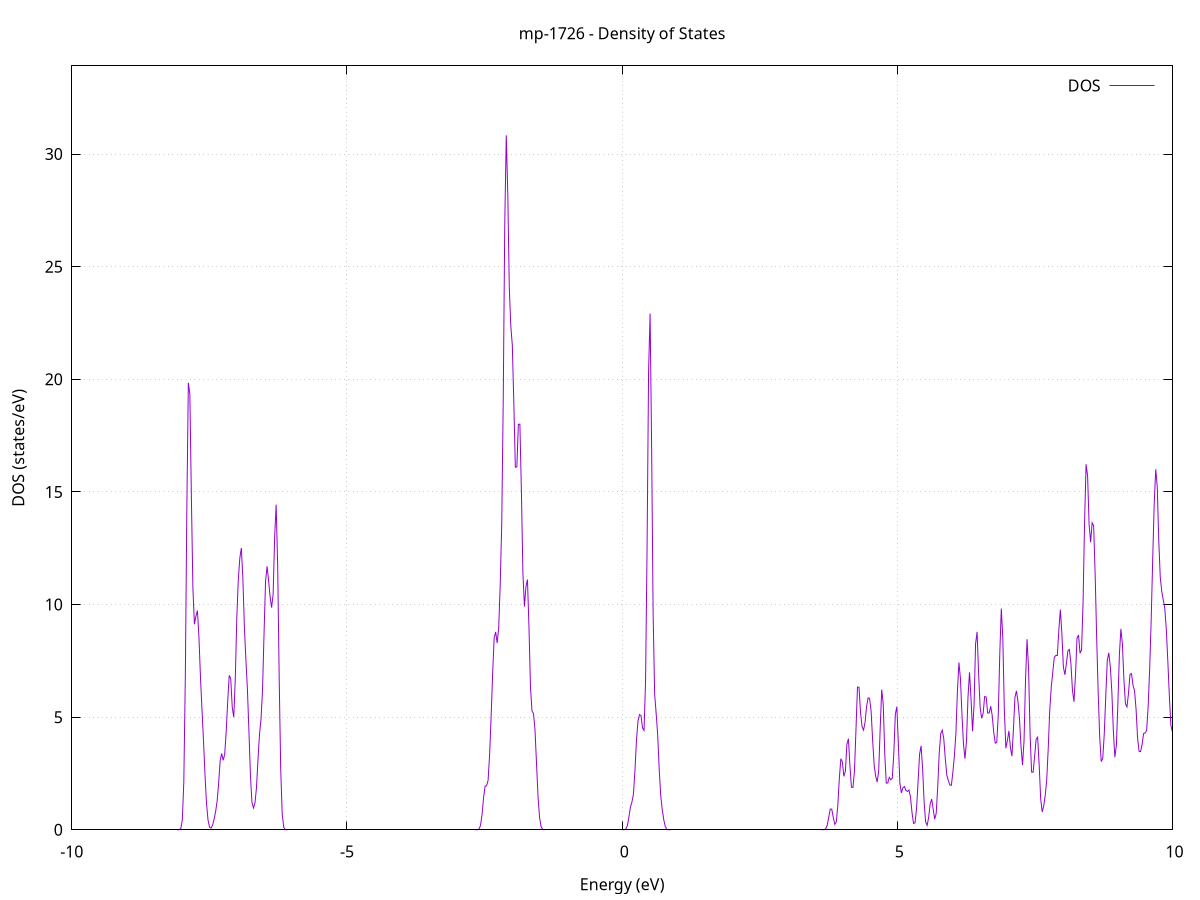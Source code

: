 set title 'mp-1726 - Density of States'
set xlabel 'Energy (eV)'
set ylabel 'DOS (states/eV)'
set grid
set xrange [-10:10]
set yrange [0:33.915]
set xzeroaxis lt -1
set terminal png size 800,600
set output 'mp-1726_dos_gnuplot.png'
plot '-' using 1:2 with lines title 'DOS'
-31.758800 0.000000
-31.731300 0.000000
-31.703800 0.000000
-31.676300 0.000000
-31.648800 0.000000
-31.621300 0.000000
-31.593800 0.000000
-31.566300 0.000000
-31.538800 0.000000
-31.511300 0.000000
-31.483700 0.000000
-31.456200 0.000000
-31.428700 0.000000
-31.401200 0.000000
-31.373700 0.000000
-31.346200 0.000000
-31.318700 0.000000
-31.291200 0.000000
-31.263700 0.000000
-31.236200 0.000000
-31.208700 0.000000
-31.181200 0.000000
-31.153700 0.000000
-31.126100 0.000000
-31.098600 0.000000
-31.071100 0.000000
-31.043600 0.000000
-31.016100 0.000000
-30.988600 0.000000
-30.961100 0.000000
-30.933600 0.000000
-30.906100 0.000000
-30.878600 0.000000
-30.851100 0.000000
-30.823600 0.000000
-30.796100 0.000000
-30.768500 0.000000
-30.741000 0.000000
-30.713500 0.000000
-30.686000 0.000000
-30.658500 0.000000
-30.631000 0.000000
-30.603500 0.000000
-30.576000 0.000000
-30.548500 0.000000
-30.521000 0.000000
-30.493500 0.000000
-30.466000 0.000000
-30.438500 0.000000
-30.410900 0.000000
-30.383400 0.000000
-30.355900 0.000000
-30.328400 0.000000
-30.300900 0.000000
-30.273400 0.000000
-30.245900 0.000000
-30.218400 0.000000
-30.190900 0.000000
-30.163400 0.000000
-30.135900 0.000000
-30.108400 0.000000
-30.080900 0.000000
-30.053300 0.000000
-30.025800 0.000000
-29.998300 0.000000
-29.970800 0.000000
-29.943300 0.000000
-29.915800 0.000000
-29.888300 0.000000
-29.860800 0.000000
-29.833300 0.000000
-29.805800 0.000000
-29.778300 0.000000
-29.750800 0.000000
-29.723300 0.000000
-29.695700 0.000000
-29.668200 0.000000
-29.640700 0.000000
-29.613200 0.000000
-29.585700 0.000000
-29.558200 0.000000
-29.530700 0.000000
-29.503200 0.000000
-29.475700 0.000000
-29.448200 0.000000
-29.420700 0.000000
-29.393200 0.000500
-29.365700 0.010900
-29.338100 0.141200
-29.310600 1.060300
-29.283100 4.669000
-29.255600 12.258400
-29.228100 19.481700
-29.200600 18.946600
-29.173100 11.611700
-29.145600 6.396300
-29.118100 9.013900
-29.090600 16.779900
-29.063100 20.573900
-29.035600 15.366300
-29.008100 6.922000
-28.980500 1.859300
-28.953000 0.293600
-28.925500 0.026900
-28.898000 0.001400
-28.870500 0.000000
-28.843000 0.000000
-28.815500 0.000000
-28.788000 0.000000
-28.760500 0.000000
-28.733000 0.000000
-28.705500 0.000000
-28.678000 0.000000
-28.650500 0.000000
-28.622900 0.000000
-28.595400 0.000000
-28.567900 0.000000
-28.540400 0.000000
-28.512900 0.000000
-28.485400 0.000000
-28.457900 0.000000
-28.430400 0.000000
-28.402900 0.000000
-28.375400 0.000000
-28.347900 0.000000
-28.320400 0.000000
-28.292900 0.000000
-28.265300 0.000000
-28.237800 0.000000
-28.210300 0.000000
-28.182800 0.000000
-28.155300 0.000000
-28.127800 0.000000
-28.100300 0.000000
-28.072800 0.000000
-28.045300 0.000000
-28.017800 0.000000
-27.990300 0.000000
-27.962800 0.000000
-27.935300 0.000000
-27.907700 0.000000
-27.880200 0.000000
-27.852700 0.000000
-27.825200 0.000000
-27.797700 0.000000
-27.770200 0.000000
-27.742700 0.000000
-27.715200 0.000000
-27.687700 0.000000
-27.660200 0.000000
-27.632700 0.000000
-27.605200 0.000000
-27.577700 0.000000
-27.550100 0.000000
-27.522600 0.000000
-27.495100 0.000000
-27.467600 0.000000
-27.440100 0.000000
-27.412600 0.000000
-27.385100 0.000000
-27.357600 0.000000
-27.330100 0.000000
-27.302600 0.000000
-27.275100 0.000000
-27.247600 0.000000
-27.220100 0.000000
-27.192500 0.000000
-27.165000 0.000000
-27.137500 0.000000
-27.110000 0.000000
-27.082500 0.000000
-27.055000 0.000000
-27.027500 0.000000
-27.000000 0.000000
-26.972500 0.000000
-26.945000 0.000000
-26.917500 0.000000
-26.890000 0.000000
-26.862500 0.000000
-26.834900 0.000000
-26.807400 0.000000
-26.779900 0.000000
-26.752400 0.000000
-26.724900 0.000000
-26.697400 0.000000
-26.669900 0.000000
-26.642400 0.000000
-26.614900 0.000000
-26.587400 0.000000
-26.559900 0.000000
-26.532400 0.000000
-26.504900 0.000000
-26.477300 0.000000
-26.449800 0.000000
-26.422300 0.000000
-26.394800 0.000000
-26.367300 0.000000
-26.339800 0.000000
-26.312300 0.000000
-26.284800 0.000000
-26.257300 0.000000
-26.229800 0.000000
-26.202300 0.000000
-26.174800 0.000000
-26.147300 0.000000
-26.119700 0.000000
-26.092200 0.000000
-26.064700 0.000000
-26.037200 0.000000
-26.009700 0.000000
-25.982200 0.000000
-25.954700 0.000000
-25.927200 0.000000
-25.899700 0.000000
-25.872200 0.000000
-25.844700 0.000000
-25.817200 0.000000
-25.789700 0.000000
-25.762100 0.000000
-25.734600 0.000000
-25.707100 0.000000
-25.679600 0.000000
-25.652100 0.000000
-25.624600 0.000000
-25.597100 0.000000
-25.569600 0.000000
-25.542100 0.000000
-25.514600 0.000000
-25.487100 0.000000
-25.459600 0.000000
-25.432100 0.000400
-25.404500 0.011500
-25.377000 0.179000
-25.349500 1.585200
-25.322000 8.047600
-25.294500 23.559600
-25.267000 39.999100
-25.239500 39.581200
-25.212000 22.919200
-25.184500 7.784800
-25.157000 1.552000
-25.129500 0.181400
-25.102000 0.012400
-25.074500 0.000500
-25.046900 0.000000
-25.019400 0.000000
-24.991900 0.000000
-24.964400 0.000000
-24.936900 0.000000
-24.909400 0.000000
-24.881900 0.000000
-24.854400 0.000000
-24.826900 0.000000
-24.799400 0.000000
-24.771900 0.000000
-24.744400 0.000000
-24.716900 0.000000
-24.689300 0.000000
-24.661800 0.000000
-24.634300 0.000000
-24.606800 0.000000
-24.579300 0.000000
-24.551800 0.000000
-24.524300 0.000000
-24.496800 0.000000
-24.469300 0.000000
-24.441800 0.000000
-24.414300 0.000000
-24.386800 0.000000
-24.359300 0.000000
-24.331700 0.000000
-24.304200 0.000000
-24.276700 0.000000
-24.249200 0.000000
-24.221700 0.000000
-24.194200 0.000000
-24.166700 0.000000
-24.139200 0.000000
-24.111700 0.000000
-24.084200 0.000000
-24.056700 0.000000
-24.029200 0.000000
-24.001700 0.000000
-23.974100 0.000000
-23.946600 0.000000
-23.919100 0.000000
-23.891600 0.000000
-23.864100 0.000000
-23.836600 0.000000
-23.809100 0.000000
-23.781600 0.000000
-23.754100 0.000000
-23.726600 0.000000
-23.699100 0.000000
-23.671600 0.000000
-23.644100 0.000000
-23.616500 0.000000
-23.589000 0.000000
-23.561500 0.000000
-23.534000 0.000000
-23.506500 0.000000
-23.479000 0.000000
-23.451500 0.000000
-23.424000 0.000000
-23.396500 0.000000
-23.369000 0.000000
-23.341500 0.000000
-23.314000 0.000000
-23.286500 0.000000
-23.258900 0.000000
-23.231400 0.000000
-23.203900 0.000000
-23.176400 0.000000
-23.148900 0.000000
-23.121400 0.000000
-23.093900 0.000000
-23.066400 0.000000
-23.038900 0.000000
-23.011400 0.000000
-22.983900 0.000000
-22.956400 0.000000
-22.928900 0.000000
-22.901300 0.000000
-22.873800 0.000000
-22.846300 0.000000
-22.818800 0.000000
-22.791300 0.000000
-22.763800 0.000000
-22.736300 0.000000
-22.708800 0.000000
-22.681300 0.000000
-22.653800 0.000000
-22.626300 0.000000
-22.598800 0.000000
-22.571300 0.000000
-22.543700 0.000000
-22.516200 0.000000
-22.488700 0.000000
-22.461200 0.000000
-22.433700 0.000000
-22.406200 0.000000
-22.378700 0.000000
-22.351200 0.000000
-22.323700 0.000000
-22.296200 0.000000
-22.268700 0.000000
-22.241200 0.000000
-22.213700 0.000000
-22.186100 0.000000
-22.158600 0.000000
-22.131100 0.000000
-22.103600 0.000000
-22.076100 0.000000
-22.048600 0.000000
-22.021100 0.000000
-21.993600 0.000000
-21.966100 0.000000
-21.938600 0.000000
-21.911100 0.000000
-21.883600 0.000000
-21.856100 0.000000
-21.828500 0.000000
-21.801000 0.000000
-21.773500 0.000000
-21.746000 0.000000
-21.718500 0.000000
-21.691000 0.000000
-21.663500 0.000000
-21.636000 0.000000
-21.608500 0.000000
-21.581000 0.000000
-21.553500 0.000000
-21.526000 0.000000
-21.498500 0.000000
-21.470900 0.000000
-21.443400 0.000000
-21.415900 0.000000
-21.388400 0.000000
-21.360900 0.000000
-21.333400 0.000000
-21.305900 0.000000
-21.278400 0.000000
-21.250900 0.000000
-21.223400 0.000000
-21.195900 0.000000
-21.168400 0.000000
-21.140900 0.000000
-21.113300 0.000000
-21.085800 0.000000
-21.058300 0.000000
-21.030800 0.000000
-21.003300 0.000000
-20.975800 0.000000
-20.948300 0.000000
-20.920800 0.000000
-20.893300 0.000000
-20.865800 0.000000
-20.838300 0.000000
-20.810800 0.000000
-20.783300 0.000000
-20.755700 0.000000
-20.728200 0.000000
-20.700700 0.000000
-20.673200 0.000000
-20.645700 0.000000
-20.618200 0.000000
-20.590700 0.000000
-20.563200 0.000000
-20.535700 0.000000
-20.508200 0.000000
-20.480700 0.000000
-20.453200 0.000000
-20.425700 0.000000
-20.398100 0.000000
-20.370600 0.000000
-20.343100 0.000000
-20.315600 0.000000
-20.288100 0.000000
-20.260600 0.000000
-20.233100 0.000000
-20.205600 0.000000
-20.178100 0.000000
-20.150600 0.000000
-20.123100 0.000000
-20.095600 0.000000
-20.068100 0.000000
-20.040500 0.000000
-20.013000 0.000000
-19.985500 0.000000
-19.958000 0.000000
-19.930500 0.000000
-19.903000 0.000000
-19.875500 0.000000
-19.848000 0.000000
-19.820500 0.000000
-19.793000 0.000000
-19.765500 0.000000
-19.738000 0.000000
-19.710500 0.000000
-19.682900 0.000000
-19.655400 0.000000
-19.627900 0.000000
-19.600400 0.000000
-19.572900 0.000000
-19.545400 0.000600
-19.517900 0.012400
-19.490400 0.153100
-19.462900 1.121500
-19.435400 5.013800
-19.407900 14.157000
-19.380400 26.274800
-19.352900 33.468300
-19.325300 30.515500
-19.297800 20.462900
-19.270300 9.992600
-19.242800 3.383400
-19.215300 0.746900
-19.187800 0.102200
-19.160300 0.008400
-19.132800 0.000400
-19.105300 0.000000
-19.077800 0.000000
-19.050300 0.000000
-19.022800 0.000000
-18.995300 0.000000
-18.967700 0.000000
-18.940200 0.000000
-18.912700 0.000000
-18.885200 0.000000
-18.857700 0.000000
-18.830200 0.000000
-18.802700 0.000000
-18.775200 0.000000
-18.747700 0.000000
-18.720200 0.000000
-18.692700 0.000000
-18.665200 0.000000
-18.637700 0.000000
-18.610100 0.000000
-18.582600 0.000000
-18.555100 0.000000
-18.527600 0.000000
-18.500100 0.000000
-18.472600 0.000000
-18.445100 0.000000
-18.417600 0.000000
-18.390100 0.000000
-18.362600 0.000000
-18.335100 0.000000
-18.307600 0.000000
-18.280100 0.000000
-18.252500 0.000000
-18.225000 0.000000
-18.197500 0.000000
-18.170000 0.000000
-18.142500 0.000000
-18.115000 0.000000
-18.087500 0.000000
-18.060000 0.000000
-18.032500 0.000000
-18.005000 0.000000
-17.977500 0.000000
-17.950000 0.000000
-17.922500 0.000000
-17.894900 0.000000
-17.867400 0.000000
-17.839900 0.000000
-17.812400 0.000000
-17.784900 0.000000
-17.757400 0.000000
-17.729900 0.000000
-17.702400 0.000000
-17.674900 0.000000
-17.647400 0.000000
-17.619900 0.000000
-17.592400 0.000000
-17.564900 0.000000
-17.537300 0.000000
-17.509800 0.000000
-17.482300 0.000000
-17.454800 0.000000
-17.427300 0.000000
-17.399800 0.000000
-17.372300 0.000000
-17.344800 0.000000
-17.317300 0.000000
-17.289800 0.000000
-17.262300 0.000000
-17.234800 0.000000
-17.207300 0.000000
-17.179700 0.000000
-17.152200 0.000000
-17.124700 0.000000
-17.097200 0.000000
-17.069700 0.000000
-17.042200 0.000000
-17.014700 0.000000
-16.987200 0.000000
-16.959700 0.000000
-16.932200 0.000000
-16.904700 0.000000
-16.877200 0.000000
-16.849700 0.000000
-16.822100 0.000000
-16.794600 0.000000
-16.767100 0.000000
-16.739600 0.000000
-16.712100 0.000000
-16.684600 0.000000
-16.657100 0.000000
-16.629600 0.000000
-16.602100 0.000000
-16.574600 0.000000
-16.547100 0.000000
-16.519600 0.000000
-16.492100 0.000000
-16.464500 0.000000
-16.437000 0.000000
-16.409500 0.000000
-16.382000 0.000000
-16.354500 0.000000
-16.327000 0.000000
-16.299500 0.000000
-16.272000 0.000000
-16.244500 0.000000
-16.217000 0.000000
-16.189500 0.000000
-16.162000 0.000000
-16.134500 0.000000
-16.106900 0.000000
-16.079400 0.000000
-16.051900 0.000000
-16.024400 0.000000
-15.996900 0.000000
-15.969400 0.000000
-15.941900 0.000000
-15.914400 0.000000
-15.886900 0.000000
-15.859400 0.000000
-15.831900 0.000000
-15.804400 0.000000
-15.776900 0.000000
-15.749300 0.000000
-15.721800 0.000000
-15.694300 0.000000
-15.666800 0.000000
-15.639300 0.000000
-15.611800 0.000000
-15.584300 0.000000
-15.556800 0.000000
-15.529300 0.000000
-15.501800 0.000000
-15.474300 0.000000
-15.446800 0.000000
-15.419300 0.000000
-15.391700 0.000000
-15.364200 0.000000
-15.336700 0.000000
-15.309200 0.000000
-15.281700 0.000000
-15.254200 0.000000
-15.226700 0.000000
-15.199200 0.000000
-15.171700 0.000000
-15.144200 0.000000
-15.116700 0.000000
-15.089200 0.000000
-15.061700 0.000000
-15.034100 0.000000
-15.006600 0.000000
-14.979100 0.000000
-14.951600 0.000000
-14.924100 0.000000
-14.896600 0.000000
-14.869100 0.000000
-14.841600 0.000000
-14.814100 0.000000
-14.786600 0.000000
-14.759100 0.000000
-14.731600 0.000000
-14.704100 0.000000
-14.676500 0.000000
-14.649000 0.000000
-14.621500 0.000000
-14.594000 0.000000
-14.566500 0.000000
-14.539000 0.000000
-14.511500 0.000000
-14.484000 0.000000
-14.456500 0.000000
-14.429000 0.000000
-14.401500 0.000000
-14.374000 0.000000
-14.346500 0.000000
-14.318900 0.000000
-14.291400 0.000000
-14.263900 0.000000
-14.236400 0.000000
-14.208900 0.000000
-14.181400 0.000000
-14.153900 0.000000
-14.126400 0.000000
-14.098900 0.000000
-14.071400 0.000000
-14.043900 0.000000
-14.016400 0.000000
-13.988900 0.000000
-13.961300 0.000000
-13.933800 0.000000
-13.906300 0.000000
-13.878800 0.000100
-13.851300 0.001500
-13.823800 0.017900
-13.796300 0.130900
-13.768800 0.603900
-13.741300 1.873700
-13.713800 4.137400
-13.686300 6.791900
-13.658800 9.175400
-13.631300 12.673600
-13.603700 18.994900
-13.576200 24.866400
-13.548700 24.269900
-13.521200 17.283100
-13.493700 10.035200
-13.466200 5.860500
-13.438700 3.618900
-13.411200 2.237300
-13.383700 1.462500
-13.356200 0.885000
-13.328700 0.378700
-13.301200 0.099000
-13.273700 0.015000
-13.246100 0.001300
-13.218600 0.000100
-13.191100 0.000000
-13.163600 0.000000
-13.136100 0.000000
-13.108600 0.000000
-13.081100 0.000000
-13.053600 0.000200
-13.026100 0.003200
-12.998600 0.029800
-12.971100 0.157600
-12.943600 0.504800
-12.916100 1.129700
-12.888500 2.292000
-12.861000 4.944800
-12.833500 10.653400
-12.806000 19.912900
-12.778500 28.089300
-12.751000 29.820000
-12.723500 28.896700
-12.696000 29.650700
-12.668500 30.194700
-12.641000 31.107400
-12.613500 33.484500
-12.586000 33.584700
-12.558500 30.310500
-12.530900 27.766800
-12.503400 27.101600
-12.475900 25.721900
-12.448400 20.888300
-12.420900 12.804200
-12.393400 5.413900
-12.365900 1.492100
-12.338400 0.257400
-12.310900 0.026900
-12.283400 0.001700
-12.255900 0.000100
-12.228400 0.000000
-12.200900 0.000000
-12.173300 0.000000
-12.145800 0.000000
-12.118300 0.000000
-12.090800 0.000000
-12.063300 0.000000
-12.035800 0.000000
-12.008300 0.000000
-11.980800 0.000000
-11.953300 0.000000
-11.925800 0.000000
-11.898300 0.000000
-11.870800 0.000000
-11.843300 0.000000
-11.815700 0.000000
-11.788200 0.000000
-11.760700 0.000000
-11.733200 0.000000
-11.705700 0.000000
-11.678200 0.000000
-11.650700 0.000000
-11.623200 0.000000
-11.595700 0.000000
-11.568200 0.000000
-11.540700 0.000000
-11.513200 0.000000
-11.485700 0.000000
-11.458100 0.000000
-11.430600 0.000000
-11.403100 0.000000
-11.375600 0.000000
-11.348100 0.000000
-11.320600 0.000000
-11.293100 0.000000
-11.265600 0.000000
-11.238100 0.000000
-11.210600 0.000000
-11.183100 0.000000
-11.155600 0.000000
-11.128100 0.000000
-11.100500 0.000000
-11.073000 0.000000
-11.045500 0.000000
-11.018000 0.000000
-10.990500 0.000000
-10.963000 0.000000
-10.935500 0.000000
-10.908000 0.000000
-10.880500 0.000000
-10.853000 0.000000
-10.825500 0.000000
-10.798000 0.000000
-10.770500 0.000000
-10.742900 0.000000
-10.715400 0.000000
-10.687900 0.000000
-10.660400 0.000000
-10.632900 0.000000
-10.605400 0.000000
-10.577900 0.000000
-10.550400 0.000000
-10.522900 0.000000
-10.495400 0.000000
-10.467900 0.000000
-10.440400 0.000000
-10.412900 0.000000
-10.385300 0.000000
-10.357800 0.000000
-10.330300 0.000000
-10.302800 0.000000
-10.275300 0.000000
-10.247800 0.000000
-10.220300 0.000000
-10.192800 0.000000
-10.165300 0.000000
-10.137800 0.000000
-10.110300 0.000000
-10.082800 0.000000
-10.055300 0.000000
-10.027700 0.000000
-10.000200 0.000000
-9.972700 0.000000
-9.945200 0.000000
-9.917700 0.000000
-9.890200 0.000000
-9.862700 0.000000
-9.835200 0.000000
-9.807700 0.000000
-9.780200 0.000000
-9.752700 0.000000
-9.725200 0.000000
-9.697700 0.000000
-9.670100 0.000000
-9.642600 0.000000
-9.615100 0.000000
-9.587600 0.000000
-9.560100 0.000000
-9.532600 0.000000
-9.505100 0.000000
-9.477600 0.000000
-9.450100 0.000000
-9.422600 0.000000
-9.395100 0.000000
-9.367600 0.000000
-9.340100 0.000000
-9.312600 0.000000
-9.285000 0.000000
-9.257500 0.000000
-9.230000 0.000000
-9.202500 0.000000
-9.175000 0.000000
-9.147500 0.000000
-9.120000 0.000000
-9.092500 0.000000
-9.065000 0.000000
-9.037500 0.000000
-9.010000 0.000000
-8.982500 0.000000
-8.955000 0.000000
-8.927400 0.000000
-8.899900 0.000000
-8.872400 0.000000
-8.844900 0.000000
-8.817400 0.000000
-8.789900 0.000000
-8.762400 0.000000
-8.734900 0.000000
-8.707400 0.000000
-8.679900 0.000000
-8.652400 0.000000
-8.624900 0.000000
-8.597400 0.000000
-8.569800 0.000000
-8.542300 0.000000
-8.514800 0.000000
-8.487300 0.000000
-8.459800 0.000000
-8.432300 0.000000
-8.404800 0.000000
-8.377300 0.000000
-8.349800 0.000000
-8.322300 0.000000
-8.294800 0.000000
-8.267300 0.000000
-8.239800 0.000000
-8.212200 0.000000
-8.184700 0.000000
-8.157200 0.000000
-8.129700 0.000000
-8.102200 0.000000
-8.074700 0.000200
-8.047200 0.004400
-8.019700 0.054800
-7.992200 0.426900
-7.964700 2.112100
-7.937200 6.766800
-7.909700 14.205400
-7.882200 19.848800
-7.854600 19.334400
-7.827100 14.768500
-7.799600 10.741300
-7.772100 9.124400
-7.744600 9.487900
-7.717100 9.732900
-7.689600 8.554600
-7.662100 6.785600
-7.634600 5.348200
-7.607100 3.960800
-7.579600 2.426500
-7.552100 1.175000
-7.524600 0.429800
-7.497000 0.116800
-7.469500 0.074600
-7.442000 0.206000
-7.414500 0.468300
-7.387000 0.805700
-7.359500 1.264500
-7.332000 2.061200
-7.304500 3.056700
-7.277000 3.388100
-7.249500 3.086500
-7.222000 3.342300
-7.194500 4.355500
-7.167000 5.697800
-7.139400 6.854400
-7.111900 6.707800
-7.084400 5.429700
-7.056900 4.998700
-7.029400 6.700800
-7.001900 9.400600
-6.974400 11.107600
-6.946900 12.059500
-6.919400 12.510400
-6.891900 11.198000
-6.864400 9.042700
-6.836900 7.569200
-6.809400 6.260200
-6.781800 4.410400
-6.754300 2.429400
-6.726800 1.224200
-6.699300 0.967400
-6.671800 1.188500
-6.644300 1.865200
-6.616800 3.116600
-6.589300 4.242000
-6.561800 4.906400
-6.534300 6.205400
-6.506800 8.715200
-6.479300 11.033300
-6.451800 11.695700
-6.424200 11.065100
-6.396700 10.338800
-6.369200 9.864000
-6.341700 10.450900
-6.314200 12.987300
-6.286700 14.434500
-6.259200 11.743900
-6.231700 6.767100
-6.204200 2.704900
-6.176700 0.707400
-6.149200 0.113600
-6.121700 0.010700
-6.094200 0.000600
-6.066600 0.000000
-6.039100 0.000000
-6.011600 0.000000
-5.984100 0.000000
-5.956600 0.000000
-5.929100 0.000000
-5.901600 0.000000
-5.874100 0.000000
-5.846600 0.000000
-5.819100 0.000000
-5.791600 0.000000
-5.764100 0.000000
-5.736600 0.000000
-5.709000 0.000000
-5.681500 0.000000
-5.654000 0.000000
-5.626500 0.000000
-5.599000 0.000000
-5.571500 0.000000
-5.544000 0.000000
-5.516500 0.000000
-5.489000 0.000000
-5.461500 0.000000
-5.434000 0.000000
-5.406500 0.000000
-5.379000 0.000000
-5.351400 0.000000
-5.323900 0.000000
-5.296400 0.000000
-5.268900 0.000000
-5.241400 0.000000
-5.213900 0.000000
-5.186400 0.000000
-5.158900 0.000000
-5.131400 0.000000
-5.103900 0.000000
-5.076400 0.000000
-5.048900 0.000000
-5.021400 0.000000
-4.993800 0.000000
-4.966300 0.000000
-4.938800 0.000000
-4.911300 0.000000
-4.883800 0.000000
-4.856300 0.000000
-4.828800 0.000000
-4.801300 0.000000
-4.773800 0.000000
-4.746300 0.000000
-4.718800 0.000000
-4.691300 0.000000
-4.663800 0.000000
-4.636200 0.000000
-4.608700 0.000000
-4.581200 0.000000
-4.553700 0.000000
-4.526200 0.000000
-4.498700 0.000000
-4.471200 0.000000
-4.443700 0.000000
-4.416200 0.000000
-4.388700 0.000000
-4.361200 0.000000
-4.333700 0.000000
-4.306200 0.000000
-4.278600 0.000000
-4.251100 0.000000
-4.223600 0.000000
-4.196100 0.000000
-4.168600 0.000000
-4.141100 0.000000
-4.113600 0.000000
-4.086100 0.000000
-4.058600 0.000000
-4.031100 0.000000
-4.003600 0.000000
-3.976100 0.000000
-3.948600 0.000000
-3.921000 0.000000
-3.893500 0.000000
-3.866000 0.000000
-3.838500 0.000000
-3.811000 0.000000
-3.783500 0.000000
-3.756000 0.000000
-3.728500 0.000000
-3.701000 0.000000
-3.673500 0.000000
-3.646000 0.000000
-3.618500 0.000000
-3.591000 0.000000
-3.563400 0.000000
-3.535900 0.000000
-3.508400 0.000000
-3.480900 0.000000
-3.453400 0.000000
-3.425900 0.000000
-3.398400 0.000000
-3.370900 0.000000
-3.343400 0.000000
-3.315900 0.000000
-3.288400 0.000000
-3.260900 0.000000
-3.233400 0.000000
-3.205800 0.000000
-3.178300 0.000000
-3.150800 0.000000
-3.123300 0.000000
-3.095800 0.000000
-3.068300 0.000000
-3.040800 0.000000
-3.013300 0.000000
-2.985800 0.000000
-2.958300 0.000000
-2.930800 0.000000
-2.903300 0.000000
-2.875800 0.000000
-2.848200 0.000000
-2.820700 0.000000
-2.793200 0.000000
-2.765700 0.000000
-2.738200 0.000000
-2.710700 0.000000
-2.683200 0.000000
-2.655700 0.000200
-2.628200 0.003500
-2.600700 0.033800
-2.573200 0.193700
-2.545700 0.666700
-2.518200 1.418000
-2.490600 1.939000
-2.463100 1.956000
-2.435600 2.198000
-2.408100 3.338700
-2.380600 5.039300
-2.353100 6.941300
-2.325600 8.519900
-2.298100 8.782900
-2.270600 8.289100
-2.243100 8.974800
-2.215600 10.876300
-2.188100 13.540100
-2.160600 19.094100
-2.133000 26.886700
-2.105500 30.831800
-2.078000 28.251600
-2.050500 24.040000
-2.023000 22.364200
-1.995500 21.512400
-1.968000 18.913500
-1.940500 16.091500
-1.913000 16.118000
-1.885500 18.003400
-1.858000 18.006500
-1.830500 15.028000
-1.803000 11.365500
-1.775400 9.909700
-1.747900 10.791400
-1.720400 11.109900
-1.692900 8.981100
-1.665400 6.306200
-1.637900 5.273600
-1.610400 5.157200
-1.582900 4.415100
-1.555400 2.915100
-1.527900 1.454400
-1.500400 0.541500
-1.472900 0.141800
-1.445400 0.024000
-1.417800 0.002400
-1.390300 0.000100
-1.362800 0.000000
-1.335300 0.000000
-1.307800 0.000000
-1.280300 0.000000
-1.252800 0.000000
-1.225300 0.000000
-1.197800 0.000000
-1.170300 0.000000
-1.142800 0.000000
-1.115300 0.000000
-1.087800 0.000000
-1.060200 0.000000
-1.032700 0.000000
-1.005200 0.000000
-0.977700 0.000000
-0.950200 0.000000
-0.922700 0.000000
-0.895200 0.000000
-0.867700 0.000000
-0.840200 0.000000
-0.812700 0.000000
-0.785200 0.000000
-0.757700 0.000000
-0.730200 0.000000
-0.702600 0.000000
-0.675100 0.000000
-0.647600 0.000000
-0.620100 0.000000
-0.592600 0.000000
-0.565100 0.000000
-0.537600 0.000000
-0.510100 0.000000
-0.482600 0.000000
-0.455100 0.000000
-0.427600 0.000000
-0.400100 0.000000
-0.372600 0.000000
-0.345000 0.000000
-0.317500 0.000000
-0.290000 0.000000
-0.262500 0.000000
-0.235000 0.000000
-0.207500 0.000000
-0.180000 0.000000
-0.152500 0.000000
-0.125000 0.000000
-0.097500 0.000000
-0.070000 0.000000
-0.042500 0.000000
-0.015000 0.000000
0.012600 0.000200
0.040100 0.003700
0.067600 0.034600
0.095100 0.184500
0.122600 0.561200
0.150100 1.005100
0.177600 1.228400
0.205100 1.578800
0.232600 2.620600
0.260100 3.970500
0.287600 4.814700
0.315100 5.113500
0.342600 5.069500
0.370200 4.516600
0.397700 4.412200
0.425200 6.584500
0.452700 12.460100
0.480200 20.301200
0.507700 22.919200
0.535200 17.138900
0.562700 9.627300
0.590200 6.034100
0.617700 5.172300
0.645200 4.242700
0.672700 2.728800
0.700200 1.543800
0.727800 0.906800
0.755300 0.456800
0.782800 0.150900
0.810300 0.029200
0.837800 0.003200
0.865300 0.000200
0.892800 0.000000
0.920300 0.000000
0.947800 0.000000
0.975300 0.000000
1.002800 0.000000
1.030300 0.000000
1.057800 0.000000
1.085400 0.000000
1.112900 0.000000
1.140400 0.000000
1.167900 0.000000
1.195400 0.000000
1.222900 0.000000
1.250400 0.000000
1.277900 0.000000
1.305400 0.000000
1.332900 0.000000
1.360400 0.000000
1.387900 0.000000
1.415400 0.000000
1.443000 0.000000
1.470500 0.000000
1.498000 0.000000
1.525500 0.000000
1.553000 0.000000
1.580500 0.000000
1.608000 0.000000
1.635500 0.000000
1.663000 0.000000
1.690500 0.000000
1.718000 0.000000
1.745500 0.000000
1.773000 0.000000
1.800600 0.000000
1.828100 0.000000
1.855600 0.000000
1.883100 0.000000
1.910600 0.000000
1.938100 0.000000
1.965600 0.000000
1.993100 0.000000
2.020600 0.000000
2.048100 0.000000
2.075600 0.000000
2.103100 0.000000
2.130600 0.000000
2.158200 0.000000
2.185700 0.000000
2.213200 0.000000
2.240700 0.000000
2.268200 0.000000
2.295700 0.000000
2.323200 0.000000
2.350700 0.000000
2.378200 0.000000
2.405700 0.000000
2.433200 0.000000
2.460700 0.000000
2.488200 0.000000
2.515800 0.000000
2.543300 0.000000
2.570800 0.000000
2.598300 0.000000
2.625800 0.000000
2.653300 0.000000
2.680800 0.000000
2.708300 0.000000
2.735800 0.000000
2.763300 0.000000
2.790800 0.000000
2.818300 0.000000
2.845800 0.000000
2.873400 0.000000
2.900900 0.000000
2.928400 0.000000
2.955900 0.000000
2.983400 0.000000
3.010900 0.000000
3.038400 0.000000
3.065900 0.000000
3.093400 0.000000
3.120900 0.000000
3.148400 0.000000
3.175900 0.000000
3.203400 0.000000
3.231000 0.000000
3.258500 0.000000
3.286000 0.000000
3.313500 0.000000
3.341000 0.000000
3.368500 0.000000
3.396000 0.000000
3.423500 0.000000
3.451000 0.000000
3.478500 0.000000
3.506000 0.000000
3.533500 0.000000
3.561000 0.000000
3.588600 0.000000
3.616100 0.000000
3.643600 0.000400
3.671100 0.005500
3.698600 0.043100
3.726100 0.199300
3.753600 0.551700
3.781100 0.918700
3.808600 0.917400
3.836100 0.547900
3.863600 0.240600
3.891100 0.347400
3.918600 1.075400
3.946200 2.279300
3.973700 3.154200
4.001200 3.015000
4.028700 2.370600
4.056200 2.604300
4.083700 3.788900
4.111200 4.044400
4.138700 2.848400
4.166200 1.891300
4.193700 1.875200
4.221200 2.599800
4.248700 4.441000
4.276200 6.332800
4.303800 6.328100
4.331300 5.218700
4.358800 4.584800
4.386300 4.426500
4.413800 4.766300
4.441300 5.465100
4.468800 5.856300
4.496300 5.835100
4.523800 5.269100
4.551300 3.990800
4.578800 2.873000
4.606300 2.385600
4.633800 2.117900
4.661400 2.610000
4.688900 4.507800
4.716400 6.219500
4.743900 5.584000
4.771400 3.399100
4.798900 2.068100
4.826400 2.080100
4.853900 2.328600
4.881400 2.220300
4.908900 2.290700
4.936400 3.416800
4.963900 5.126600
4.991400 5.464400
5.019000 3.805300
5.046500 2.070500
5.074000 1.635700
5.101500 1.865800
5.129000 1.919500
5.156500 1.748500
5.184000 1.700300
5.211500 1.766100
5.239000 1.456500
5.266500 0.770800
5.294000 0.282400
5.321500 0.306200
5.349000 0.930300
5.376600 2.107400
5.404100 3.346000
5.431600 3.726400
5.459100 2.730900
5.486600 1.233500
5.514100 0.350600
5.541600 0.195200
5.569100 0.546100
5.596600 1.144600
5.624100 1.360900
5.651600 0.923600
5.679100 0.471600
5.706600 0.726500
5.734200 1.917800
5.761700 3.420600
5.789200 4.272700
5.816700 4.425100
5.844200 4.031300
5.871700 3.149300
5.899200 2.433700
5.926700 2.185900
5.954200 1.987900
5.981700 1.973200
6.009200 2.545200
6.036700 3.266200
6.064200 4.265700
6.091800 6.135800
6.119300 7.423800
6.146800 6.717900
6.174300 5.131600
6.201800 3.809300
6.229300 3.156600
6.256800 3.933400
6.284300 5.900200
6.311800 6.989300
6.339300 5.823700
6.366800 4.374800
6.394300 5.538900
6.421800 8.256600
6.449400 8.785700
6.476900 6.933500
6.504400 5.449500
6.531900 4.950900
6.559400 5.168500
6.586900 5.916000
6.614400 5.894100
6.641900 5.180200
6.669400 5.190400
6.696900 5.484500
6.724400 5.065700
6.751900 4.332400
6.779400 3.845800
6.807000 3.873100
6.834500 5.111300
6.862000 7.847000
6.889500 9.821700
6.917000 8.483400
6.944500 5.333400
6.972000 3.618100
6.999500 3.955200
7.027000 4.387100
7.054500 3.664400
7.082000 3.265400
7.109500 4.438200
7.137000 5.878400
7.164600 6.164900
7.192100 5.689500
7.219600 4.938500
7.247100 3.718400
7.274600 2.874200
7.302100 3.935400
7.329600 6.666900
7.357100 8.459200
7.384600 7.175100
7.412100 4.263300
7.439600 2.561100
7.467100 2.553900
7.494600 3.242800
7.522200 4.025800
7.549700 4.110600
7.577200 2.890300
7.604700 1.378900
7.632200 0.793800
7.659700 1.052900
7.687200 1.524500
7.714700 2.221300
7.742200 3.627000
7.769700 5.300700
7.797200 6.342000
7.824700 7.001100
7.852200 7.654000
7.879800 7.739000
7.907300 7.733800
7.934800 8.867400
7.962300 9.771500
7.989800 8.723500
8.017300 7.219100
8.044800 6.880600
8.072300 7.388600
8.099800 7.950900
8.127300 8.005600
8.154800 7.361600
8.182300 6.194400
8.209800 5.681000
8.237400 6.870000
8.264900 8.501500
8.292400 8.647800
8.319900 7.835500
8.347400 7.981500
8.374900 10.086100
8.402400 13.659700
8.429900 16.225800
8.457400 15.711500
8.484900 13.540700
8.512400 12.768000
8.539900 13.631300
8.567400 13.496700
8.595000 11.299600
8.622500 8.494700
8.650000 6.071400
8.677500 4.106000
8.705000 3.027200
8.732500 3.168700
8.760000 4.244900
8.787500 5.945500
8.815000 7.510700
8.842500 7.857500
8.870000 7.246300
8.897500 6.144900
8.925000 4.412200
8.952600 3.225400
8.980100 3.743400
9.007600 5.606900
9.035100 7.800500
9.062600 8.918800
9.090100 8.223100
9.117600 6.646900
9.145100 5.595000
9.172600 5.456400
9.200100 6.045300
9.227600 6.898200
9.255100 6.932900
9.282600 6.410000
9.310200 6.173700
9.337700 5.364600
9.365200 4.082400
9.392700 3.483100
9.420200 3.467100
9.447700 3.792700
9.475200 4.273100
9.502700 4.298900
9.530200 4.409600
9.557700 5.485500
9.585200 7.142400
9.612700 9.312300
9.640200 12.007000
9.667800 14.497900
9.695300 16.004000
9.722800 15.247400
9.750300 12.841700
9.777800 11.210300
9.805300 10.574300
9.832800 10.197400
9.860300 9.822600
9.887800 8.891800
9.915300 7.473000
9.942800 5.952500
9.970300 4.640700
9.997800 4.350000
10.025400 4.960800
10.052900 4.805600
10.080400 3.484800
10.107900 2.737000
10.135400 3.736800
10.162900 5.451200
10.190400 6.167600
10.217900 5.499600
10.245400 4.088100
10.272900 2.750300
10.300400 2.122800
10.327900 2.279900
10.355400 2.739300
10.383000 3.217600
10.410500 3.950000
10.438000 4.690900
10.465500 4.513900
10.493000 3.594200
10.520500 2.964800
10.548000 2.733200
10.575500 2.253000
10.603000 1.338900
10.630500 0.607700
10.658000 0.497900
10.685500 0.836900
10.713000 1.547200
10.740600 3.060800
10.768100 4.920700
10.795600 5.501300
10.823100 4.480500
10.850600 2.952000
10.878100 1.941500
10.905600 2.088100
10.933100 3.402800
10.960600 4.704400
10.988100 4.635000
11.015600 3.559000
11.043100 2.281400
11.070600 1.344400
11.098200 1.667400
11.125700 3.562500
11.153200 5.761900
11.180700 6.479500
11.208200 5.493000
11.235700 3.733500
11.263200 1.933700
11.290700 0.680200
11.318200 0.166700
11.345700 0.143900
11.373200 0.466600
11.400700 1.015500
11.428200 1.314500
11.455800 1.036100
11.483300 0.653800
11.510800 0.919200
11.538300 2.022000
11.565800 3.109900
11.593300 2.929600
11.620800 1.656200
11.648300 0.690000
11.675800 1.017000
11.703300 3.126600
11.730800 6.019000
11.758300 6.665100
11.785800 4.540400
11.813400 2.905600
11.840900 3.139300
11.868400 3.302100
11.895900 2.204500
11.923400 0.873700
11.950900 0.207100
11.978400 0.063800
12.005900 0.241800
12.033400 0.926000
12.060900 2.131800
12.088400 3.118600
12.115900 3.328800
12.143400 3.340600
12.171000 3.859500
12.198500 4.722100
12.226000 4.970900
12.253500 4.010300
12.281000 2.829700
12.308500 2.316600
12.336000 2.114300
12.363500 2.018200
12.391000 1.962300
12.418500 1.528200
12.446000 1.002800
12.473500 1.055500
12.501000 1.381500
12.528600 1.228000
12.556100 0.844900
12.583600 1.087400
12.611100 2.051300
12.638600 3.052900
12.666100 3.598200
12.693600 3.547700
12.721100 2.902000
12.748600 1.922400
12.776100 1.223600
12.803600 1.426700
12.831100 2.181900
12.858600 2.596600
12.886200 2.836000
12.913700 3.470400
12.941200 4.030700
12.968700 3.764600
12.996200 3.053700
13.023700 2.724900
13.051200 2.560800
13.078700 2.291600
13.106200 2.301100
13.133700 2.374500
13.161200 1.971400
13.188700 1.692000
13.216200 2.384500
13.243800 3.307700
13.271300 3.262500
13.298800 2.997800
13.326300 3.994400
13.353800 5.563700
13.381300 5.757500
13.408800 4.638700
13.436300 3.940200
13.463800 4.322500
13.491300 5.104900
13.518800 5.611100
13.546300 5.677700
13.573800 5.105300
13.601400 4.180800
13.628900 3.741900
13.656400 3.408700
13.683900 2.425700
13.711400 1.324500
13.738900 0.845900
13.766400 1.067900
13.793900 1.692600
13.821400 2.124600
13.848900 2.042500
13.876400 1.836400
13.903900 1.773600
13.931400 1.644600
13.959000 1.638200
13.986500 2.025700
14.014000 2.833300
14.041500 4.158300
14.069000 5.453100
14.096500 5.908000
14.124000 5.359300
14.151500 4.077600
14.179000 2.857300
14.206500 2.692600
14.234000 3.752100
14.261500 4.789800
14.289000 4.562100
14.316600 4.010000
14.344100 4.133900
14.371600 4.082100
14.399100 3.614400
14.426600 4.164300
14.454100 5.887000
14.481600 6.778700
14.509100 6.093900
14.536600 5.551500
14.564100 6.050300
14.591600 5.751500
14.619100 3.998200
14.646600 2.623500
14.674200 2.199700
14.701700 2.125600
14.729200 2.452300
14.756700 3.501800
14.784200 5.038400
14.811700 6.666300
14.839200 7.890900
14.866700 7.381200
14.894200 4.968400
14.921700 2.780100
14.949200 1.985200
14.976700 1.987400
15.004200 2.764800
15.031800 4.626600
15.059300 6.775000
15.086800 7.306700
15.114300 5.418800
15.141800 3.377700
15.169300 3.128300
15.196800 3.568000
15.224300 3.523400
15.251800 3.489200
15.279300 3.685900
15.306800 4.052000
15.334300 5.048100
15.361800 6.321700
15.389400 6.456700
15.416900 5.515900
15.444400 5.280700
15.471900 5.471000
15.499400 4.511600
15.526900 2.973100
15.554400 1.969500
15.581900 1.535700
15.609400 1.728600
15.636900 2.691300
15.664400 3.613800
15.691900 3.681500
15.719400 3.477800
15.747000 3.916300
15.774500 4.931900
15.802000 5.822200
15.829500 6.126400
15.857000 5.981300
15.884500 6.036800
15.912000 6.656500
15.939500 6.799700
15.967000 5.537100
15.994500 4.400300
16.022000 4.685600
16.049500 4.752000
16.077000 3.238100
16.104600 1.385100
16.132100 0.498500
16.159600 0.657300
16.187100 1.549100
16.214600 2.703900
16.242100 3.737800
16.269600 4.438900
16.297100 4.689300
16.324600 4.914600
16.352100 5.238000
16.379600 4.829700
16.407100 3.434700
16.434600 2.159300
16.462200 1.662800
16.489700 1.546600
16.517200 1.708200
16.544700 2.290400
16.572200 3.070300
16.599700 3.627600
16.627200 3.771000
16.654700 4.049300
16.682200 4.610900
16.709700 4.798900
16.737200 4.436800
16.764700 3.793500
16.792200 3.173000
16.819800 3.121800
16.847300 3.818600
16.874800 4.279300
16.902300 3.708100
16.929800 2.611600
16.957300 1.912300
16.984800 2.027000
17.012300 2.485300
17.039800 2.735200
17.067300 3.003000
17.094800 3.644800
17.122300 4.352700
17.149800 4.463900
17.177400 3.783800
17.204900 2.990400
17.232400 3.101700
17.259900 3.794800
17.287400 3.672400
17.314900 2.920200
17.342400 3.119500
17.369900 4.348600
17.397400 5.598600
17.424900 6.695000
17.452400 7.138900
17.479900 6.217600
17.507400 4.676100
17.535000 3.691000
17.562500 3.496300
17.590000 3.375800
17.617500 2.881900
17.645000 2.387700
17.672500 2.040300
17.700000 1.638100
17.727500 1.655300
17.755000 2.634900
17.782500 4.179600
17.810000 5.841600
17.837500 7.596500
17.865000 8.488100
17.892600 7.707900
17.920100 6.675600
17.947600 6.529200
17.975100 6.719900
18.002600 7.276800
18.030100 8.315100
18.057600 8.426600
18.085100 6.694100
18.112600 4.326200
18.140100 2.871400
18.167600 3.047500
18.195100 4.252700
18.222600 4.830600
18.250200 4.363000
18.277700 4.130900
18.305200 4.690200
18.332700 4.779000
18.360200 3.529700
18.387700 2.237200
18.415200 2.028900
18.442700 2.302100
18.470200 2.818400
18.497700 4.315300
18.525200 5.911100
18.552700 5.763000
18.580200 4.569100
18.607800 4.237400
18.635300 5.279700
18.662800 6.470300
18.690300 6.038500
18.717800 4.547800
18.745300 3.603600
18.772800 3.194800
18.800300 3.018300
18.827800 3.107100
18.855300 3.291800
18.882800 3.384600
18.910300 3.425500
18.937800 3.846000
18.965400 4.703500
18.992900 5.135900
19.020400 4.468000
19.047900 3.692600
19.075400 4.421800
19.102900 6.408500
19.130400 7.429900
19.157900 5.991000
19.185400 3.554200
19.212900 2.286500
19.240400 2.194100
19.267900 2.398600
19.295400 2.967100
19.323000 4.228900
19.350500 5.825400
19.378000 6.971800
19.405500 7.449700
19.433000 7.696300
19.460500 7.303100
19.488000 5.419100
19.515500 2.998400
19.543000 2.309300
19.570500 4.611100
19.598000 8.253600
19.625500 9.335900
19.653000 6.965500
19.680600 4.297000
19.708100 3.453200
19.735600 3.601900
19.763100 3.347600
19.790600 3.085600
19.818100 3.523900
19.845600 3.905100
19.873100 3.539700
19.900600 3.033600
19.928100 3.601100
19.955600 5.381500
19.983100 6.773500
20.010600 6.698400
20.038200 6.293900
20.065700 6.671400
20.093200 7.035800
20.120700 6.495100
20.148200 5.657300
20.175700 5.427500
20.203200 5.403800
20.230700 4.886600
20.258200 4.219100
20.285700 3.533100
20.313200 2.544800
20.340700 1.834400
20.368200 2.142200
20.395800 2.979700
20.423300 3.343400
20.450800 3.137300
20.478300 2.901400
20.505800 2.773400
20.533300 2.437300
20.560800 1.766400
20.588300 1.273500
20.615800 1.430800
20.643300 1.854100
20.670800 1.835200
20.698300 1.507000
20.725800 1.407900
20.753400 1.307900
20.780900 0.871200
20.808400 0.370300
20.835900 0.097400
20.863400 0.015500
20.890900 0.001500
20.918400 0.000100
20.945900 0.000000
20.973400 0.000000
21.000900 0.000000
21.028400 0.000000
21.055900 0.000000
21.083400 0.000000
21.111000 0.000000
21.138500 0.000000
21.166000 0.000000
21.193500 0.000000
21.221000 0.000000
21.248500 0.000000
21.276000 0.000000
21.303500 0.000000
21.331000 0.000000
21.358500 0.000000
21.386000 0.000000
21.413500 0.000000
21.441000 0.000000
21.468600 0.000000
21.496100 0.000000
21.523600 0.000000
21.551100 0.000000
21.578600 0.000000
21.606100 0.000000
21.633600 0.000000
21.661100 0.000000
21.688600 0.000000
21.716100 0.000000
21.743600 0.000000
21.771100 0.000000
21.798600 0.000000
21.826200 0.000000
21.853700 0.000000
21.881200 0.000000
21.908700 0.000000
21.936200 0.000000
21.963700 0.000000
21.991200 0.000000
22.018700 0.000000
22.046200 0.000000
22.073700 0.000000
22.101200 0.000000
22.128700 0.000000
22.156200 0.000000
22.183800 0.000000
22.211300 0.000000
22.238800 0.000000
22.266300 0.000000
22.293800 0.000000
22.321300 0.000000
22.348800 0.000000
22.376300 0.000000
22.403800 0.000000
22.431300 0.000000
22.458800 0.000000
22.486300 0.000000
22.513800 0.000000
22.541400 0.000000
22.568900 0.000000
22.596400 0.000000
22.623900 0.000000
22.651400 0.000000
22.678900 0.000000
22.706400 0.000000
22.733900 0.000000
22.761400 0.000000
22.788900 0.000000
22.816400 0.000000
22.843900 0.000000
22.871400 0.000000
22.899000 0.000000
22.926500 0.000000
22.954000 0.000000
22.981500 0.000000
23.009000 0.000000
23.036500 0.000000
23.064000 0.000000
23.091500 0.000000
23.119000 0.000000
23.146500 0.000000
23.174000 0.000000
23.201500 0.000000
23.229000 0.000000
23.256600 0.000000
e
